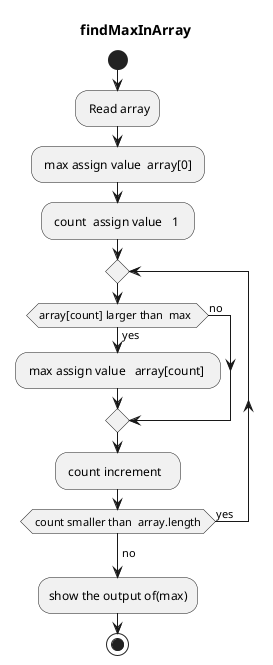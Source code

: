 @startuml 
    title  findMaxInArray   
    start
    : Read array;
    : max assign value  array[0] ; 
    : count  assign value   1  ;  
    repeat 
    if(array[count] larger than  max  ) then (yes)
        : max assign value   array[count]  ; 
    else (no) 
    endif 
    : count increment   ;
    repeat  while ( count smaller than  array.length ) is(yes)
    -> no ; 
    :show the output of(max);
    stop
@enduml
